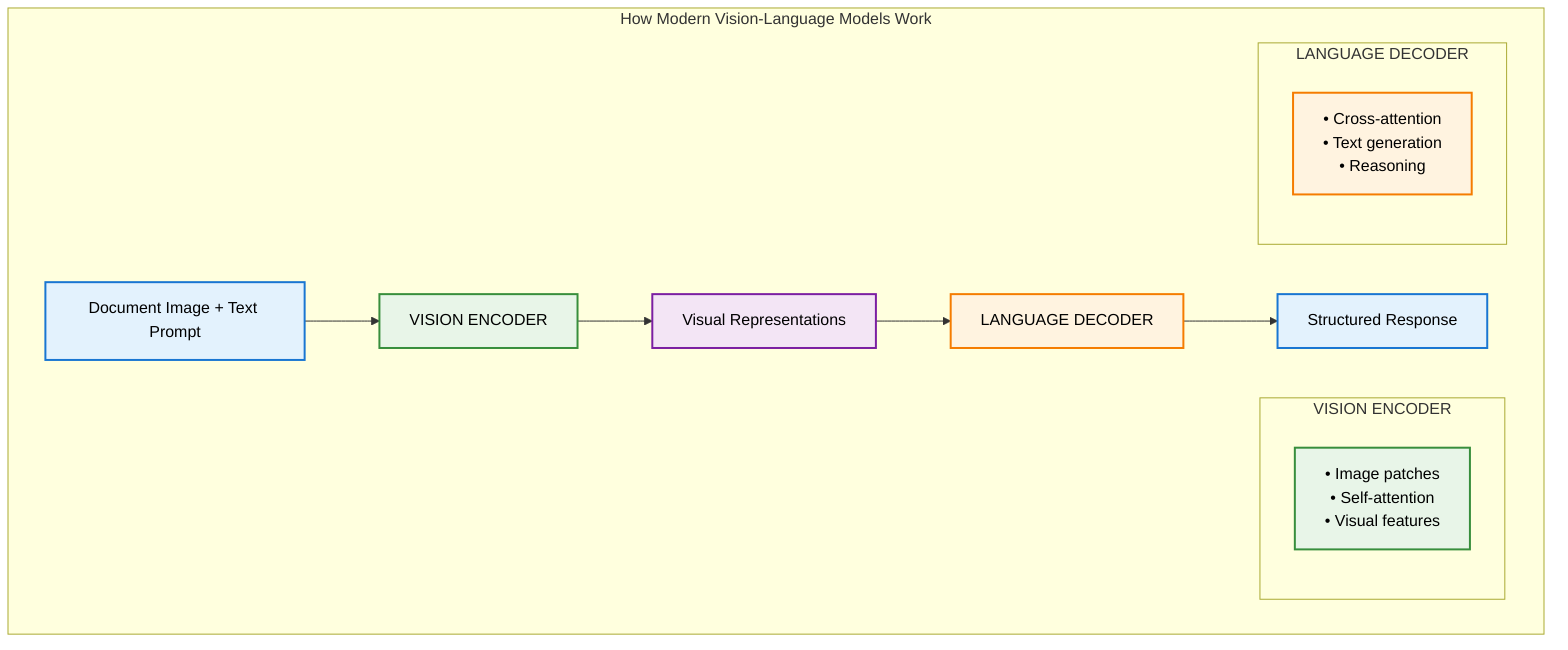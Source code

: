 graph TD
    subgraph main ["How Modern Vision-Language Models Work"]
        A[Document Image + Text Prompt] --> B[VISION ENCODER]
        
        subgraph encoder ["VISION ENCODER"]
            B1[• Image patches<br/>• Self-attention<br/>• Visual features]
        end
        
        B --> C[Visual Representations]
        C --> D[LANGUAGE DECODER]
        
        subgraph decoder ["LANGUAGE DECODER"]
            D1[• Cross-attention<br/>• Text generation<br/>• Reasoning]
        end
        
        D --> E[Structured Response]
    end
    
    %% Styling
    classDef inputOutput fill:#e3f2fd,stroke:#1976d2,stroke-width:2px,color:#000
    classDef encoder fill:#e8f5e8,stroke:#388e3c,stroke-width:2px,color:#000
    classDef decoder fill:#fff3e0,stroke:#f57c00,stroke-width:2px,color:#000
    classDef intermediate fill:#f3e5f5,stroke:#7b1fa2,stroke-width:2px,color:#000
    
    class A,E inputOutput
    class B,B1 encoder
    class D,D1 decoder
    class C intermediate